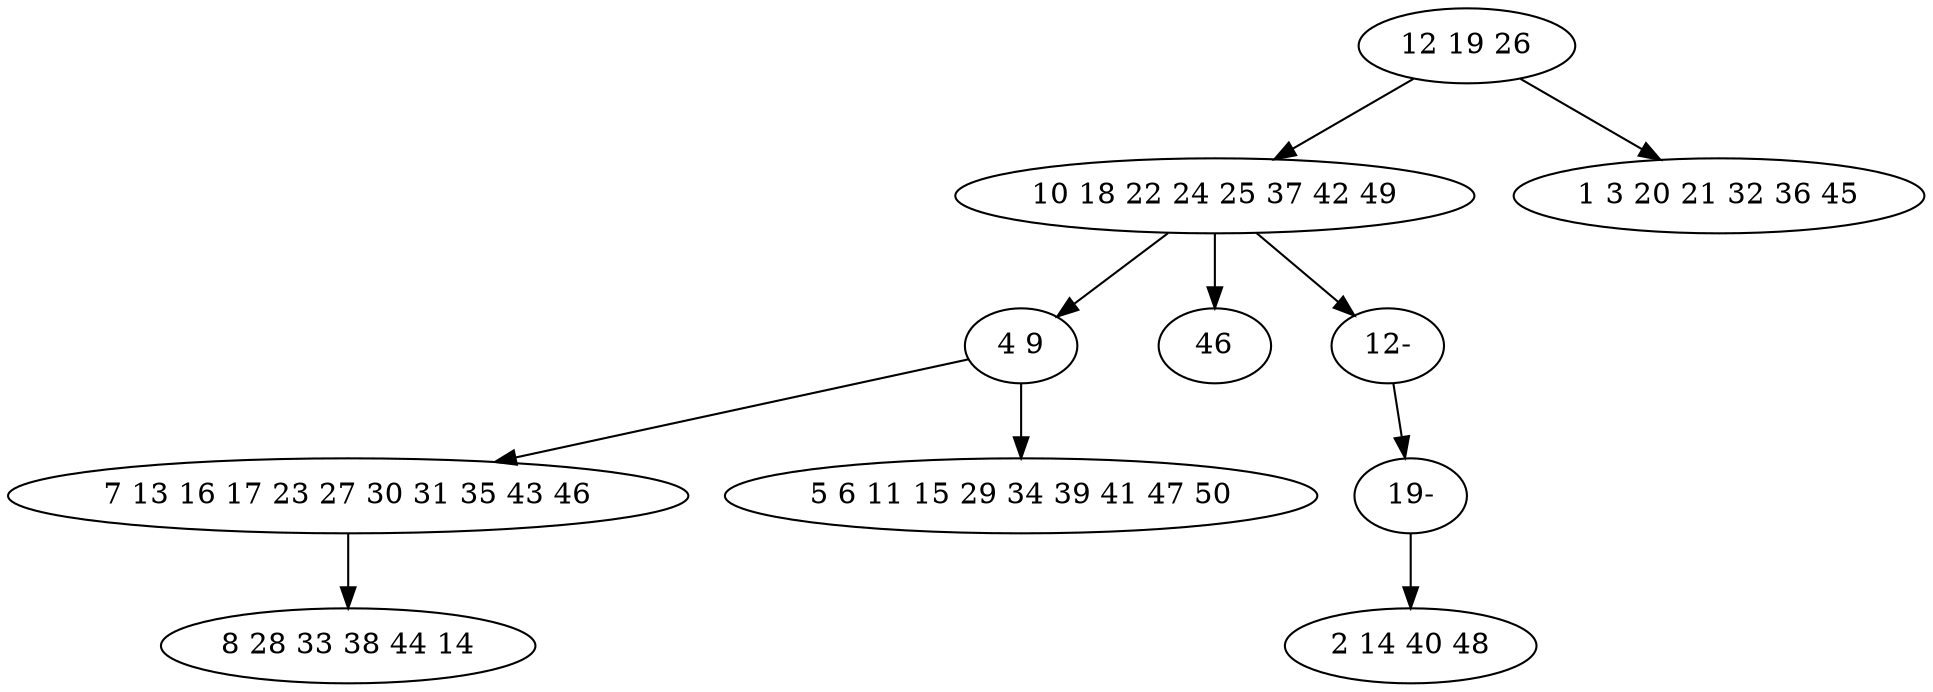 digraph true_tree {
	"0" -> "1"
	"1" -> "2"
	"2" -> "3"
	"0" -> "4"
	"1" -> "5"
	"2" -> "6"
	"3" -> "7"
	"1" -> "9"
	"9" -> "10"
	"10" -> "8"
	"0" [label="12 19 26"];
	"1" [label="10 18 22 24 25 37 42 49"];
	"2" [label="4 9"];
	"3" [label="7 13 16 17 23 27 30 31 35 43 46"];
	"4" [label="1 3 20 21 32 36 45"];
	"5" [label="46"];
	"6" [label="5 6 11 15 29 34 39 41 47 50"];
	"7" [label="8 28 33 38 44 14"];
	"8" [label="2 14 40 48"];
	"9" [label="12-"];
	"10" [label="19-"];
}
